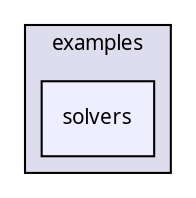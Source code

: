 digraph "solvers" {
  compound=true
  node [ fontsize="10", fontname="FreeSans.ttf"];
  edge [ labelfontsize="10", labelfontname="FreeSans.ttf"];
  subgraph clusterdir_c338a0fe4a5498415556b59ba12fd991 {
    graph [ bgcolor="#ddddee", pencolor="black", label="examples" fontname="FreeSans.ttf", fontsize="10", URL="dir_c338a0fe4a5498415556b59ba12fd991.html"]
  dir_946cb7d061b8258ed7058e26412ec2df [shape=box, label="solvers", style="filled", fillcolor="#eeeeff", pencolor="black", URL="dir_946cb7d061b8258ed7058e26412ec2df.html"];
  }
}
